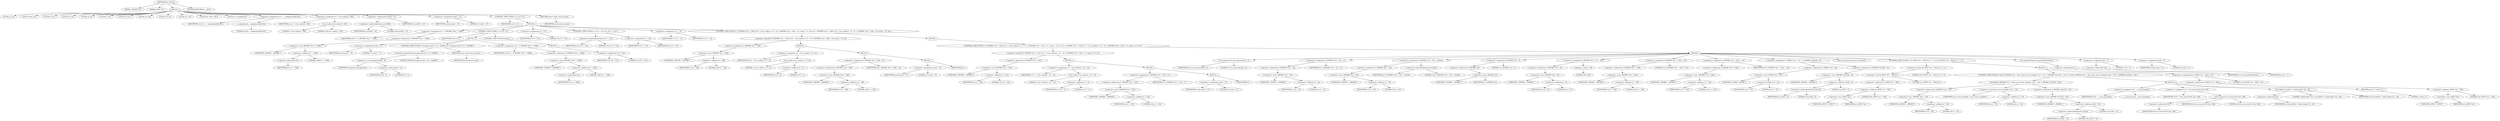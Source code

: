 digraph tftp_connect {  
"1000113" [label = "(METHOD,tftp_connect)" ]
"1000114" [label = "(PARAM,_DWORD *a1)" ]
"1000115" [label = "(PARAM,_BYTE *a2)" ]
"1000116" [label = "(BLOCK,,)" ]
"1000117" [label = "(LOCAL,v2: int)" ]
"1000118" [label = "(LOCAL,result: int)" ]
"1000119" [label = "(LOCAL,v4: int)" ]
"1000120" [label = "(LOCAL,v5: int)" ]
"1000121" [label = "(LOCAL,v6: int)" ]
"1000122" [label = "(LOCAL,v7: int)" ]
"1000123" [label = "(LOCAL,v8: int *)" ]
"1000124" [label = "(LOCAL,v9: char)" ]
"1000125" [label = "(LOCAL,v10: int)" ]
"1000126" [label = "(LOCAL,v11: int)" ]
"1000127" [label = "(LOCAL,buf: char [ 128 ])" ]
"1000128" [label = "(LOCAL,v13: unsigned int)" ]
"1000129" [label = "(<operator>.assignment,v13 = __readgsdword(0x14u))" ]
"1000130" [label = "(IDENTIFIER,v13,v13 = __readgsdword(0x14u))" ]
"1000131" [label = "(__readgsdword,__readgsdword(0x14u))" ]
"1000132" [label = "(LITERAL,0x14u,__readgsdword(0x14u))" ]
"1000133" [label = "(<operator>.assignment,v2 = Curl_ccalloc(1, 336))" ]
"1000134" [label = "(IDENTIFIER,v2,v2 = Curl_ccalloc(1, 336))" ]
"1000135" [label = "(Curl_ccalloc,Curl_ccalloc(1, 336))" ]
"1000136" [label = "(LITERAL,1,Curl_ccalloc(1, 336))" ]
"1000137" [label = "(LITERAL,336,Curl_ccalloc(1, 336))" ]
"1000138" [label = "(<operator>.assignment,a1[185] = v2)" ]
"1000139" [label = "(<operator>.indirectIndexAccess,a1[185])" ]
"1000140" [label = "(IDENTIFIER,a1,a1[185] = v2)" ]
"1000141" [label = "(LITERAL,185,a1[185] = v2)" ]
"1000142" [label = "(IDENTIFIER,v2,a1[185] = v2)" ]
"1000143" [label = "(<operator>.assignment,result = 27)" ]
"1000144" [label = "(IDENTIFIER,result,result = 27)" ]
"1000145" [label = "(LITERAL,27,result = 27)" ]
"1000146" [label = "(CONTROL_STRUCTURE,if ( v2 ),if ( v2 ))" ]
"1000147" [label = "(IDENTIFIER,v2,if ( v2 ))" ]
"1000148" [label = "(BLOCK,,)" ]
"1000149" [label = "(<operator>.assignment,v4 = *(_DWORD *)(*a1 + 1568))" ]
"1000150" [label = "(IDENTIFIER,v4,v4 = *(_DWORD *)(*a1 + 1568))" ]
"1000151" [label = "(<operator>.indirection,*(_DWORD *)(*a1 + 1568))" ]
"1000152" [label = "(<operator>.cast,(_DWORD *)(*a1 + 1568))" ]
"1000153" [label = "(UNKNOWN,_DWORD *,_DWORD *)" ]
"1000154" [label = "(<operator>.addition,*a1 + 1568)" ]
"1000155" [label = "(<operator>.indirection,*a1)" ]
"1000156" [label = "(IDENTIFIER,a1,*a1 + 1568)" ]
"1000157" [label = "(LITERAL,1568,*a1 + 1568)" ]
"1000158" [label = "(CONTROL_STRUCTURE,if ( v4 ),if ( v4 ))" ]
"1000159" [label = "(IDENTIFIER,v4,if ( v4 ))" ]
"1000160" [label = "(BLOCK,,)" ]
"1000161" [label = "(<operator>.assignment,result = 71)" ]
"1000162" [label = "(IDENTIFIER,result,result = 71)" ]
"1000163" [label = "(LITERAL,71,result = 71)" ]
"1000164" [label = "(CONTROL_STRUCTURE,if ( (unsigned int)(v4 - 8) > 0xFFB0 ),if ( (unsigned int)(v4 - 8) > 0xFFB0 ))" ]
"1000165" [label = "(<operator>.greaterThan,(unsigned int)(v4 - 8) > 0xFFB0)" ]
"1000166" [label = "(<operator>.cast,(unsigned int)(v4 - 8))" ]
"1000167" [label = "(UNKNOWN,unsigned int,unsigned int)" ]
"1000168" [label = "(<operator>.subtraction,v4 - 8)" ]
"1000169" [label = "(IDENTIFIER,v4,v4 - 8)" ]
"1000170" [label = "(LITERAL,8,v4 - 8)" ]
"1000171" [label = "(LITERAL,0xFFB0,(unsigned int)(v4 - 8) > 0xFFB0)" ]
"1000172" [label = "(RETURN,return result;,return result;)" ]
"1000173" [label = "(IDENTIFIER,result,return result;)" ]
"1000174" [label = "(<operator>.assignment,v10 = *(_DWORD *)(*a1 + 1568))" ]
"1000175" [label = "(IDENTIFIER,v10,v10 = *(_DWORD *)(*a1 + 1568))" ]
"1000176" [label = "(<operator>.indirection,*(_DWORD *)(*a1 + 1568))" ]
"1000177" [label = "(<operator>.cast,(_DWORD *)(*a1 + 1568))" ]
"1000178" [label = "(UNKNOWN,_DWORD *,_DWORD *)" ]
"1000179" [label = "(<operator>.addition,*a1 + 1568)" ]
"1000180" [label = "(<operator>.indirection,*a1)" ]
"1000181" [label = "(IDENTIFIER,a1,*a1 + 1568)" ]
"1000182" [label = "(LITERAL,1568,*a1 + 1568)" ]
"1000183" [label = "(CONTROL_STRUCTURE,else,else)" ]
"1000184" [label = "(BLOCK,,)" ]
"1000185" [label = "(<operator>.assignment,v10 = 512)" ]
"1000186" [label = "(IDENTIFIER,v10,v10 = 512)" ]
"1000187" [label = "(LITERAL,512,v10 = 512)" ]
"1000188" [label = "(<operator>.assignment,v5 = 512)" ]
"1000189" [label = "(IDENTIFIER,v5,v5 = 512)" ]
"1000190" [label = "(LITERAL,512,v5 = 512)" ]
"1000191" [label = "(CONTROL_STRUCTURE,if ( v10 >= 512 ),if ( v10 >= 512 ))" ]
"1000192" [label = "(<operator>.greaterEqualsThan,v10 >= 512)" ]
"1000193" [label = "(IDENTIFIER,v10,v10 >= 512)" ]
"1000194" [label = "(LITERAL,512,v10 >= 512)" ]
"1000195" [label = "(<operator>.assignment,v5 = v10)" ]
"1000196" [label = "(IDENTIFIER,v5,v5 = v10)" ]
"1000197" [label = "(IDENTIFIER,v10,v5 = v10)" ]
"1000198" [label = "(<operator>.assignment,v11 = v5)" ]
"1000199" [label = "(IDENTIFIER,v11,v11 = v5)" ]
"1000200" [label = "(IDENTIFIER,v5,v11 = v5)" ]
"1000201" [label = "(CONTROL_STRUCTURE,if ( *(_DWORD *)(v2 + 328) || (v6 = Curl_ccalloc(1, v5 + 4), *(_DWORD *)(v2 + 328) = v6, result = 27, v6) ),if ( *(_DWORD *)(v2 + 328) || (v6 = Curl_ccalloc(1, v5 + 4), *(_DWORD *)(v2 + 328) = v6, result = 27, v6) ))" ]
"1000202" [label = "(<operator>.logicalOr,*(_DWORD *)(v2 + 328) || (v6 = Curl_ccalloc(1, v5 + 4), *(_DWORD *)(v2 + 328) = v6, result = 27, v6))" ]
"1000203" [label = "(<operator>.indirection,*(_DWORD *)(v2 + 328))" ]
"1000204" [label = "(<operator>.cast,(_DWORD *)(v2 + 328))" ]
"1000205" [label = "(UNKNOWN,_DWORD *,_DWORD *)" ]
"1000206" [label = "(<operator>.addition,v2 + 328)" ]
"1000207" [label = "(IDENTIFIER,v2,v2 + 328)" ]
"1000208" [label = "(LITERAL,328,v2 + 328)" ]
"1000209" [label = "(BLOCK,,)" ]
"1000210" [label = "(<operator>.assignment,v6 = Curl_ccalloc(1, v5 + 4))" ]
"1000211" [label = "(IDENTIFIER,v6,v6 = Curl_ccalloc(1, v5 + 4))" ]
"1000212" [label = "(Curl_ccalloc,Curl_ccalloc(1, v5 + 4))" ]
"1000213" [label = "(LITERAL,1,Curl_ccalloc(1, v5 + 4))" ]
"1000214" [label = "(<operator>.addition,v5 + 4)" ]
"1000215" [label = "(IDENTIFIER,v5,v5 + 4)" ]
"1000216" [label = "(LITERAL,4,v5 + 4)" ]
"1000217" [label = "(BLOCK,,)" ]
"1000218" [label = "(<operator>.assignment,*(_DWORD *)(v2 + 328) = v6)" ]
"1000219" [label = "(<operator>.indirection,*(_DWORD *)(v2 + 328))" ]
"1000220" [label = "(<operator>.cast,(_DWORD *)(v2 + 328))" ]
"1000221" [label = "(UNKNOWN,_DWORD *,_DWORD *)" ]
"1000222" [label = "(<operator>.addition,v2 + 328)" ]
"1000223" [label = "(IDENTIFIER,v2,v2 + 328)" ]
"1000224" [label = "(LITERAL,328,v2 + 328)" ]
"1000225" [label = "(IDENTIFIER,v6,*(_DWORD *)(v2 + 328) = v6)" ]
"1000226" [label = "(BLOCK,,)" ]
"1000227" [label = "(<operator>.assignment,result = 27)" ]
"1000228" [label = "(IDENTIFIER,result,result = 27)" ]
"1000229" [label = "(LITERAL,27,result = 27)" ]
"1000230" [label = "(IDENTIFIER,v6,)" ]
"1000231" [label = "(BLOCK,,)" ]
"1000232" [label = "(CONTROL_STRUCTURE,if ( *(_DWORD *)(v2 + 332) || (v7 = Curl_ccalloc(1, v11 + 4), *(_DWORD *)(v2 + 332) = v7, result = 27, v7) ),if ( *(_DWORD *)(v2 + 332) || (v7 = Curl_ccalloc(1, v11 + 4), *(_DWORD *)(v2 + 332) = v7, result = 27, v7) ))" ]
"1000233" [label = "(<operator>.logicalOr,*(_DWORD *)(v2 + 332) || (v7 = Curl_ccalloc(1, v11 + 4), *(_DWORD *)(v2 + 332) = v7, result = 27, v7))" ]
"1000234" [label = "(<operator>.indirection,*(_DWORD *)(v2 + 332))" ]
"1000235" [label = "(<operator>.cast,(_DWORD *)(v2 + 332))" ]
"1000236" [label = "(UNKNOWN,_DWORD *,_DWORD *)" ]
"1000237" [label = "(<operator>.addition,v2 + 332)" ]
"1000238" [label = "(IDENTIFIER,v2,v2 + 332)" ]
"1000239" [label = "(LITERAL,332,v2 + 332)" ]
"1000240" [label = "(BLOCK,,)" ]
"1000241" [label = "(<operator>.assignment,v7 = Curl_ccalloc(1, v11 + 4))" ]
"1000242" [label = "(IDENTIFIER,v7,v7 = Curl_ccalloc(1, v11 + 4))" ]
"1000243" [label = "(Curl_ccalloc,Curl_ccalloc(1, v11 + 4))" ]
"1000244" [label = "(LITERAL,1,Curl_ccalloc(1, v11 + 4))" ]
"1000245" [label = "(<operator>.addition,v11 + 4)" ]
"1000246" [label = "(IDENTIFIER,v11,v11 + 4)" ]
"1000247" [label = "(LITERAL,4,v11 + 4)" ]
"1000248" [label = "(BLOCK,,)" ]
"1000249" [label = "(<operator>.assignment,*(_DWORD *)(v2 + 332) = v7)" ]
"1000250" [label = "(<operator>.indirection,*(_DWORD *)(v2 + 332))" ]
"1000251" [label = "(<operator>.cast,(_DWORD *)(v2 + 332))" ]
"1000252" [label = "(UNKNOWN,_DWORD *,_DWORD *)" ]
"1000253" [label = "(<operator>.addition,v2 + 332)" ]
"1000254" [label = "(IDENTIFIER,v2,v2 + 332)" ]
"1000255" [label = "(LITERAL,332,v2 + 332)" ]
"1000256" [label = "(IDENTIFIER,v7,*(_DWORD *)(v2 + 332) = v7)" ]
"1000257" [label = "(BLOCK,,)" ]
"1000258" [label = "(<operator>.assignment,result = 27)" ]
"1000259" [label = "(IDENTIFIER,result,result = 27)" ]
"1000260" [label = "(LITERAL,27,result = 27)" ]
"1000261" [label = "(IDENTIFIER,v7,)" ]
"1000262" [label = "(BLOCK,,)" ]
"1000263" [label = "(Curl_conncontrol,Curl_conncontrol(a1, 1))" ]
"1000264" [label = "(IDENTIFIER,a1,Curl_conncontrol(a1, 1))" ]
"1000265" [label = "(LITERAL,1,Curl_conncontrol(a1, 1))" ]
"1000266" [label = "(<operator>.assignment,*(_DWORD *)(v2 + 16) = a1)" ]
"1000267" [label = "(<operator>.indirection,*(_DWORD *)(v2 + 16))" ]
"1000268" [label = "(<operator>.cast,(_DWORD *)(v2 + 16))" ]
"1000269" [label = "(UNKNOWN,_DWORD *,_DWORD *)" ]
"1000270" [label = "(<operator>.addition,v2 + 16)" ]
"1000271" [label = "(IDENTIFIER,v2,v2 + 16)" ]
"1000272" [label = "(LITERAL,16,v2 + 16)" ]
"1000273" [label = "(IDENTIFIER,a1,*(_DWORD *)(v2 + 16) = a1)" ]
"1000274" [label = "(<operator>.assignment,*(_DWORD *)(v2 + 20) = a1[103])" ]
"1000275" [label = "(<operator>.indirection,*(_DWORD *)(v2 + 20))" ]
"1000276" [label = "(<operator>.cast,(_DWORD *)(v2 + 20))" ]
"1000277" [label = "(UNKNOWN,_DWORD *,_DWORD *)" ]
"1000278" [label = "(<operator>.addition,v2 + 20)" ]
"1000279" [label = "(IDENTIFIER,v2,v2 + 20)" ]
"1000280" [label = "(LITERAL,20,v2 + 20)" ]
"1000281" [label = "(<operator>.indirectIndexAccess,a1[103])" ]
"1000282" [label = "(IDENTIFIER,a1,*(_DWORD *)(v2 + 20) = a1[103])" ]
"1000283" [label = "(LITERAL,103,*(_DWORD *)(v2 + 20) = a1[103])" ]
"1000284" [label = "(<operator>.assignment,*(_DWORD *)v2 = 0)" ]
"1000285" [label = "(<operator>.indirection,*(_DWORD *)v2)" ]
"1000286" [label = "(<operator>.cast,(_DWORD *)v2)" ]
"1000287" [label = "(UNKNOWN,_DWORD *,_DWORD *)" ]
"1000288" [label = "(IDENTIFIER,v2,(_DWORD *)v2)" ]
"1000289" [label = "(LITERAL,0,*(_DWORD *)v2 = 0)" ]
"1000290" [label = "(<operator>.assignment,*(_DWORD *)(v2 + 8) = -100)" ]
"1000291" [label = "(<operator>.indirection,*(_DWORD *)(v2 + 8))" ]
"1000292" [label = "(<operator>.cast,(_DWORD *)(v2 + 8))" ]
"1000293" [label = "(UNKNOWN,_DWORD *,_DWORD *)" ]
"1000294" [label = "(<operator>.addition,v2 + 8)" ]
"1000295" [label = "(IDENTIFIER,v2,v2 + 8)" ]
"1000296" [label = "(LITERAL,8,v2 + 8)" ]
"1000297" [label = "(<operator>.minus,-100)" ]
"1000298" [label = "(LITERAL,100,-100)" ]
"1000299" [label = "(<operator>.assignment,*(_DWORD *)(v2 + 320) = 512)" ]
"1000300" [label = "(<operator>.indirection,*(_DWORD *)(v2 + 320))" ]
"1000301" [label = "(<operator>.cast,(_DWORD *)(v2 + 320))" ]
"1000302" [label = "(UNKNOWN,_DWORD *,_DWORD *)" ]
"1000303" [label = "(<operator>.addition,v2 + 320)" ]
"1000304" [label = "(IDENTIFIER,v2,v2 + 320)" ]
"1000305" [label = "(LITERAL,320,v2 + 320)" ]
"1000306" [label = "(LITERAL,512,*(_DWORD *)(v2 + 320) = 512)" ]
"1000307" [label = "(<operator>.assignment,*(_DWORD *)(v2 + 324) = v10)" ]
"1000308" [label = "(<operator>.indirection,*(_DWORD *)(v2 + 324))" ]
"1000309" [label = "(<operator>.cast,(_DWORD *)(v2 + 324))" ]
"1000310" [label = "(UNKNOWN,_DWORD *,_DWORD *)" ]
"1000311" [label = "(<operator>.addition,v2 + 324)" ]
"1000312" [label = "(IDENTIFIER,v2,v2 + 324)" ]
"1000313" [label = "(LITERAL,324,v2 + 324)" ]
"1000314" [label = "(IDENTIFIER,v10,*(_DWORD *)(v2 + 324) = v10)" ]
"1000315" [label = "(<operator>.assignment,*(_WORD *)(v2 + 52) = *(_DWORD *)(a1[18] + 4))" ]
"1000316" [label = "(<operator>.indirection,*(_WORD *)(v2 + 52))" ]
"1000317" [label = "(<operator>.cast,(_WORD *)(v2 + 52))" ]
"1000318" [label = "(UNKNOWN,_WORD *,_WORD *)" ]
"1000319" [label = "(<operator>.addition,v2 + 52)" ]
"1000320" [label = "(IDENTIFIER,v2,v2 + 52)" ]
"1000321" [label = "(LITERAL,52,v2 + 52)" ]
"1000322" [label = "(<operator>.indirection,*(_DWORD *)(a1[18] + 4))" ]
"1000323" [label = "(<operator>.cast,(_DWORD *)(a1[18] + 4))" ]
"1000324" [label = "(UNKNOWN,_DWORD *,_DWORD *)" ]
"1000325" [label = "(<operator>.addition,a1[18] + 4)" ]
"1000326" [label = "(<operator>.indirectIndexAccess,a1[18])" ]
"1000327" [label = "(IDENTIFIER,a1,a1[18] + 4)" ]
"1000328" [label = "(LITERAL,18,a1[18] + 4)" ]
"1000329" [label = "(LITERAL,4,a1[18] + 4)" ]
"1000330" [label = "(tftp_set_timeouts,tftp_set_timeouts())" ]
"1000331" [label = "(CONTROL_STRUCTURE,if ( (*((_BYTE *)a1 + 583) & 2) == 0 ),if ( (*((_BYTE *)a1 + 583) & 2) == 0 ))" ]
"1000332" [label = "(<operator>.equals,(*((_BYTE *)a1 + 583) & 2) == 0)" ]
"1000333" [label = "(<operator>.and,*((_BYTE *)a1 + 583) & 2)" ]
"1000334" [label = "(<operator>.indirection,*((_BYTE *)a1 + 583))" ]
"1000335" [label = "(<operator>.addition,(_BYTE *)a1 + 583)" ]
"1000336" [label = "(<operator>.cast,(_BYTE *)a1)" ]
"1000337" [label = "(UNKNOWN,_BYTE *,_BYTE *)" ]
"1000338" [label = "(IDENTIFIER,a1,(_BYTE *)a1)" ]
"1000339" [label = "(LITERAL,583,(_BYTE *)a1 + 583)" ]
"1000340" [label = "(LITERAL,2,*((_BYTE *)a1 + 583) & 2)" ]
"1000341" [label = "(LITERAL,0,(*((_BYTE *)a1 + 583) & 2) == 0)" ]
"1000342" [label = "(BLOCK,,)" ]
"1000343" [label = "(CONTROL_STRUCTURE,if ( bind(*(_DWORD *)(v2 + 20), (const struct sockaddr *)(v2 + 52), *(_DWORD *)(a1[18] + 16)) ),if ( bind(*(_DWORD *)(v2 + 20), (const struct sockaddr *)(v2 + 52), *(_DWORD *)(a1[18] + 16)) ))" ]
"1000344" [label = "(bind,bind(*(_DWORD *)(v2 + 20), (const struct sockaddr *)(v2 + 52), *(_DWORD *)(a1[18] + 16)))" ]
"1000345" [label = "(<operator>.indirection,*(_DWORD *)(v2 + 20))" ]
"1000346" [label = "(<operator>.cast,(_DWORD *)(v2 + 20))" ]
"1000347" [label = "(UNKNOWN,_DWORD *,_DWORD *)" ]
"1000348" [label = "(<operator>.addition,v2 + 20)" ]
"1000349" [label = "(IDENTIFIER,v2,v2 + 20)" ]
"1000350" [label = "(LITERAL,20,v2 + 20)" ]
"1000351" [label = "(<operator>.cast,(const struct sockaddr *)(v2 + 52))" ]
"1000352" [label = "(UNKNOWN,const struct sockaddr *,const struct sockaddr *)" ]
"1000353" [label = "(<operator>.addition,v2 + 52)" ]
"1000354" [label = "(IDENTIFIER,v2,v2 + 52)" ]
"1000355" [label = "(LITERAL,52,v2 + 52)" ]
"1000356" [label = "(<operator>.indirection,*(_DWORD *)(a1[18] + 16))" ]
"1000357" [label = "(<operator>.cast,(_DWORD *)(a1[18] + 16))" ]
"1000358" [label = "(UNKNOWN,_DWORD *,_DWORD *)" ]
"1000359" [label = "(<operator>.addition,a1[18] + 16)" ]
"1000360" [label = "(<operator>.indirectIndexAccess,a1[18])" ]
"1000361" [label = "(IDENTIFIER,a1,a1[18] + 16)" ]
"1000362" [label = "(LITERAL,18,a1[18] + 16)" ]
"1000363" [label = "(LITERAL,16,a1[18] + 16)" ]
"1000364" [label = "(BLOCK,,)" ]
"1000365" [label = "(<operator>.assignment,v8 = __errno_location())" ]
"1000366" [label = "(IDENTIFIER,v8,v8 = __errno_location())" ]
"1000367" [label = "(__errno_location,__errno_location())" ]
"1000368" [label = "(<operator>.assignment,v9 = Curl_strerror(*v8, buf, 128))" ]
"1000369" [label = "(IDENTIFIER,v9,v9 = Curl_strerror(*v8, buf, 128))" ]
"1000370" [label = "(Curl_strerror,Curl_strerror(*v8, buf, 128))" ]
"1000371" [label = "(<operator>.indirection,*v8)" ]
"1000372" [label = "(IDENTIFIER,v8,Curl_strerror(*v8, buf, 128))" ]
"1000373" [label = "(IDENTIFIER,buf,Curl_strerror(*v8, buf, 128))" ]
"1000374" [label = "(LITERAL,128,Curl_strerror(*v8, buf, 128))" ]
"1000375" [label = "(Curl_failf,Curl_failf(*a1, \"bind() failed; %s\", v9))" ]
"1000376" [label = "(<operator>.indirection,*a1)" ]
"1000377" [label = "(IDENTIFIER,a1,Curl_failf(*a1, \"bind() failed; %s\", v9))" ]
"1000378" [label = "(LITERAL,\"bind() failed; %s\",Curl_failf(*a1, \"bind() failed; %s\", v9))" ]
"1000379" [label = "(IDENTIFIER,v9,Curl_failf(*a1, \"bind() failed; %s\", v9))" ]
"1000380" [label = "(RETURN,return 7;,return 7;)" ]
"1000381" [label = "(LITERAL,7,return 7;)" ]
"1000382" [label = "(<operators>.assignmentOr,*((_BYTE *)a1 + 583) |= 2u)" ]
"1000383" [label = "(<operator>.indirection,*((_BYTE *)a1 + 583))" ]
"1000384" [label = "(<operator>.addition,(_BYTE *)a1 + 583)" ]
"1000385" [label = "(<operator>.cast,(_BYTE *)a1)" ]
"1000386" [label = "(UNKNOWN,_BYTE *,_BYTE *)" ]
"1000387" [label = "(IDENTIFIER,a1,(_BYTE *)a1)" ]
"1000388" [label = "(LITERAL,583,(_BYTE *)a1 + 583)" ]
"1000389" [label = "(LITERAL,2u,*((_BYTE *)a1 + 583) |= 2u)" ]
"1000390" [label = "(Curl_pgrsStartNow,Curl_pgrsStartNow(*a1))" ]
"1000391" [label = "(<operator>.indirection,*a1)" ]
"1000392" [label = "(IDENTIFIER,a1,Curl_pgrsStartNow(*a1))" ]
"1000393" [label = "(<operator>.assignment,*a2 = 1)" ]
"1000394" [label = "(<operator>.indirection,*a2)" ]
"1000395" [label = "(IDENTIFIER,a2,*a2 = 1)" ]
"1000396" [label = "(LITERAL,1,*a2 = 1)" ]
"1000397" [label = "(<operator>.assignment,result = 0)" ]
"1000398" [label = "(IDENTIFIER,result,result = 0)" ]
"1000399" [label = "(LITERAL,0,result = 0)" ]
"1000400" [label = "(RETURN,return result;,return result;)" ]
"1000401" [label = "(IDENTIFIER,result,return result;)" ]
"1000402" [label = "(METHOD_RETURN,int __cdecl)" ]
  "1000113" -> "1000114" 
  "1000113" -> "1000115" 
  "1000113" -> "1000116" 
  "1000113" -> "1000402" 
  "1000116" -> "1000117" 
  "1000116" -> "1000118" 
  "1000116" -> "1000119" 
  "1000116" -> "1000120" 
  "1000116" -> "1000121" 
  "1000116" -> "1000122" 
  "1000116" -> "1000123" 
  "1000116" -> "1000124" 
  "1000116" -> "1000125" 
  "1000116" -> "1000126" 
  "1000116" -> "1000127" 
  "1000116" -> "1000128" 
  "1000116" -> "1000129" 
  "1000116" -> "1000133" 
  "1000116" -> "1000138" 
  "1000116" -> "1000143" 
  "1000116" -> "1000146" 
  "1000116" -> "1000400" 
  "1000129" -> "1000130" 
  "1000129" -> "1000131" 
  "1000131" -> "1000132" 
  "1000133" -> "1000134" 
  "1000133" -> "1000135" 
  "1000135" -> "1000136" 
  "1000135" -> "1000137" 
  "1000138" -> "1000139" 
  "1000138" -> "1000142" 
  "1000139" -> "1000140" 
  "1000139" -> "1000141" 
  "1000143" -> "1000144" 
  "1000143" -> "1000145" 
  "1000146" -> "1000147" 
  "1000146" -> "1000148" 
  "1000148" -> "1000149" 
  "1000148" -> "1000158" 
  "1000148" -> "1000188" 
  "1000148" -> "1000191" 
  "1000148" -> "1000198" 
  "1000148" -> "1000201" 
  "1000149" -> "1000150" 
  "1000149" -> "1000151" 
  "1000151" -> "1000152" 
  "1000152" -> "1000153" 
  "1000152" -> "1000154" 
  "1000154" -> "1000155" 
  "1000154" -> "1000157" 
  "1000155" -> "1000156" 
  "1000158" -> "1000159" 
  "1000158" -> "1000160" 
  "1000158" -> "1000183" 
  "1000160" -> "1000161" 
  "1000160" -> "1000164" 
  "1000160" -> "1000174" 
  "1000161" -> "1000162" 
  "1000161" -> "1000163" 
  "1000164" -> "1000165" 
  "1000164" -> "1000172" 
  "1000165" -> "1000166" 
  "1000165" -> "1000171" 
  "1000166" -> "1000167" 
  "1000166" -> "1000168" 
  "1000168" -> "1000169" 
  "1000168" -> "1000170" 
  "1000172" -> "1000173" 
  "1000174" -> "1000175" 
  "1000174" -> "1000176" 
  "1000176" -> "1000177" 
  "1000177" -> "1000178" 
  "1000177" -> "1000179" 
  "1000179" -> "1000180" 
  "1000179" -> "1000182" 
  "1000180" -> "1000181" 
  "1000183" -> "1000184" 
  "1000184" -> "1000185" 
  "1000185" -> "1000186" 
  "1000185" -> "1000187" 
  "1000188" -> "1000189" 
  "1000188" -> "1000190" 
  "1000191" -> "1000192" 
  "1000191" -> "1000195" 
  "1000192" -> "1000193" 
  "1000192" -> "1000194" 
  "1000195" -> "1000196" 
  "1000195" -> "1000197" 
  "1000198" -> "1000199" 
  "1000198" -> "1000200" 
  "1000201" -> "1000202" 
  "1000201" -> "1000231" 
  "1000202" -> "1000203" 
  "1000202" -> "1000209" 
  "1000203" -> "1000204" 
  "1000204" -> "1000205" 
  "1000204" -> "1000206" 
  "1000206" -> "1000207" 
  "1000206" -> "1000208" 
  "1000209" -> "1000210" 
  "1000209" -> "1000217" 
  "1000210" -> "1000211" 
  "1000210" -> "1000212" 
  "1000212" -> "1000213" 
  "1000212" -> "1000214" 
  "1000214" -> "1000215" 
  "1000214" -> "1000216" 
  "1000217" -> "1000218" 
  "1000217" -> "1000226" 
  "1000218" -> "1000219" 
  "1000218" -> "1000225" 
  "1000219" -> "1000220" 
  "1000220" -> "1000221" 
  "1000220" -> "1000222" 
  "1000222" -> "1000223" 
  "1000222" -> "1000224" 
  "1000226" -> "1000227" 
  "1000226" -> "1000230" 
  "1000227" -> "1000228" 
  "1000227" -> "1000229" 
  "1000231" -> "1000232" 
  "1000232" -> "1000233" 
  "1000232" -> "1000262" 
  "1000233" -> "1000234" 
  "1000233" -> "1000240" 
  "1000234" -> "1000235" 
  "1000235" -> "1000236" 
  "1000235" -> "1000237" 
  "1000237" -> "1000238" 
  "1000237" -> "1000239" 
  "1000240" -> "1000241" 
  "1000240" -> "1000248" 
  "1000241" -> "1000242" 
  "1000241" -> "1000243" 
  "1000243" -> "1000244" 
  "1000243" -> "1000245" 
  "1000245" -> "1000246" 
  "1000245" -> "1000247" 
  "1000248" -> "1000249" 
  "1000248" -> "1000257" 
  "1000249" -> "1000250" 
  "1000249" -> "1000256" 
  "1000250" -> "1000251" 
  "1000251" -> "1000252" 
  "1000251" -> "1000253" 
  "1000253" -> "1000254" 
  "1000253" -> "1000255" 
  "1000257" -> "1000258" 
  "1000257" -> "1000261" 
  "1000258" -> "1000259" 
  "1000258" -> "1000260" 
  "1000262" -> "1000263" 
  "1000262" -> "1000266" 
  "1000262" -> "1000274" 
  "1000262" -> "1000284" 
  "1000262" -> "1000290" 
  "1000262" -> "1000299" 
  "1000262" -> "1000307" 
  "1000262" -> "1000315" 
  "1000262" -> "1000330" 
  "1000262" -> "1000331" 
  "1000262" -> "1000390" 
  "1000262" -> "1000393" 
  "1000262" -> "1000397" 
  "1000263" -> "1000264" 
  "1000263" -> "1000265" 
  "1000266" -> "1000267" 
  "1000266" -> "1000273" 
  "1000267" -> "1000268" 
  "1000268" -> "1000269" 
  "1000268" -> "1000270" 
  "1000270" -> "1000271" 
  "1000270" -> "1000272" 
  "1000274" -> "1000275" 
  "1000274" -> "1000281" 
  "1000275" -> "1000276" 
  "1000276" -> "1000277" 
  "1000276" -> "1000278" 
  "1000278" -> "1000279" 
  "1000278" -> "1000280" 
  "1000281" -> "1000282" 
  "1000281" -> "1000283" 
  "1000284" -> "1000285" 
  "1000284" -> "1000289" 
  "1000285" -> "1000286" 
  "1000286" -> "1000287" 
  "1000286" -> "1000288" 
  "1000290" -> "1000291" 
  "1000290" -> "1000297" 
  "1000291" -> "1000292" 
  "1000292" -> "1000293" 
  "1000292" -> "1000294" 
  "1000294" -> "1000295" 
  "1000294" -> "1000296" 
  "1000297" -> "1000298" 
  "1000299" -> "1000300" 
  "1000299" -> "1000306" 
  "1000300" -> "1000301" 
  "1000301" -> "1000302" 
  "1000301" -> "1000303" 
  "1000303" -> "1000304" 
  "1000303" -> "1000305" 
  "1000307" -> "1000308" 
  "1000307" -> "1000314" 
  "1000308" -> "1000309" 
  "1000309" -> "1000310" 
  "1000309" -> "1000311" 
  "1000311" -> "1000312" 
  "1000311" -> "1000313" 
  "1000315" -> "1000316" 
  "1000315" -> "1000322" 
  "1000316" -> "1000317" 
  "1000317" -> "1000318" 
  "1000317" -> "1000319" 
  "1000319" -> "1000320" 
  "1000319" -> "1000321" 
  "1000322" -> "1000323" 
  "1000323" -> "1000324" 
  "1000323" -> "1000325" 
  "1000325" -> "1000326" 
  "1000325" -> "1000329" 
  "1000326" -> "1000327" 
  "1000326" -> "1000328" 
  "1000331" -> "1000332" 
  "1000331" -> "1000342" 
  "1000332" -> "1000333" 
  "1000332" -> "1000341" 
  "1000333" -> "1000334" 
  "1000333" -> "1000340" 
  "1000334" -> "1000335" 
  "1000335" -> "1000336" 
  "1000335" -> "1000339" 
  "1000336" -> "1000337" 
  "1000336" -> "1000338" 
  "1000342" -> "1000343" 
  "1000342" -> "1000382" 
  "1000343" -> "1000344" 
  "1000343" -> "1000364" 
  "1000344" -> "1000345" 
  "1000344" -> "1000351" 
  "1000344" -> "1000356" 
  "1000345" -> "1000346" 
  "1000346" -> "1000347" 
  "1000346" -> "1000348" 
  "1000348" -> "1000349" 
  "1000348" -> "1000350" 
  "1000351" -> "1000352" 
  "1000351" -> "1000353" 
  "1000353" -> "1000354" 
  "1000353" -> "1000355" 
  "1000356" -> "1000357" 
  "1000357" -> "1000358" 
  "1000357" -> "1000359" 
  "1000359" -> "1000360" 
  "1000359" -> "1000363" 
  "1000360" -> "1000361" 
  "1000360" -> "1000362" 
  "1000364" -> "1000365" 
  "1000364" -> "1000368" 
  "1000364" -> "1000375" 
  "1000364" -> "1000380" 
  "1000365" -> "1000366" 
  "1000365" -> "1000367" 
  "1000368" -> "1000369" 
  "1000368" -> "1000370" 
  "1000370" -> "1000371" 
  "1000370" -> "1000373" 
  "1000370" -> "1000374" 
  "1000371" -> "1000372" 
  "1000375" -> "1000376" 
  "1000375" -> "1000378" 
  "1000375" -> "1000379" 
  "1000376" -> "1000377" 
  "1000380" -> "1000381" 
  "1000382" -> "1000383" 
  "1000382" -> "1000389" 
  "1000383" -> "1000384" 
  "1000384" -> "1000385" 
  "1000384" -> "1000388" 
  "1000385" -> "1000386" 
  "1000385" -> "1000387" 
  "1000390" -> "1000391" 
  "1000391" -> "1000392" 
  "1000393" -> "1000394" 
  "1000393" -> "1000396" 
  "1000394" -> "1000395" 
  "1000397" -> "1000398" 
  "1000397" -> "1000399" 
  "1000400" -> "1000401" 
}
